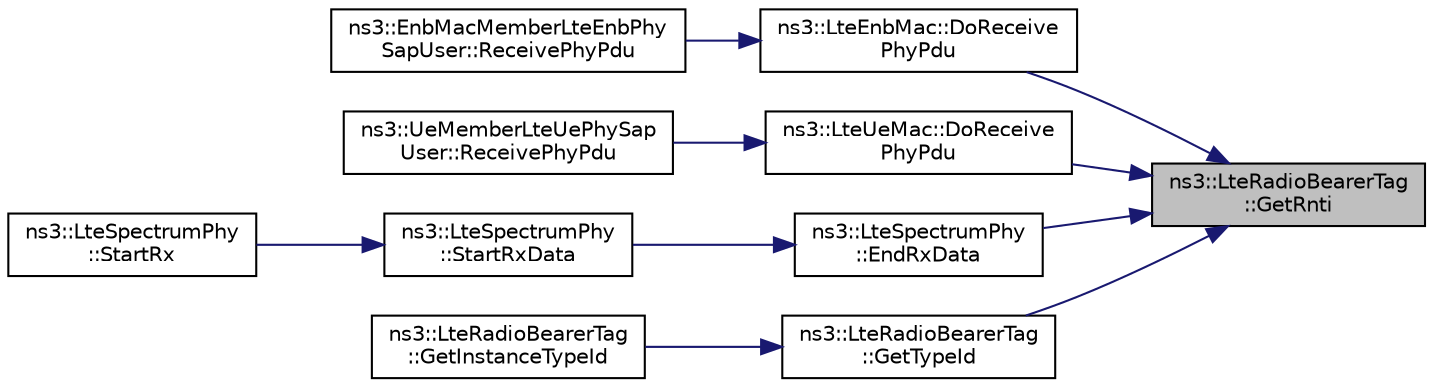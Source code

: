 digraph "ns3::LteRadioBearerTag::GetRnti"
{
 // LATEX_PDF_SIZE
  edge [fontname="Helvetica",fontsize="10",labelfontname="Helvetica",labelfontsize="10"];
  node [fontname="Helvetica",fontsize="10",shape=record];
  rankdir="RL";
  Node1 [label="ns3::LteRadioBearerTag\l::GetRnti",height=0.2,width=0.4,color="black", fillcolor="grey75", style="filled", fontcolor="black",tooltip="Get RNTI function."];
  Node1 -> Node2 [dir="back",color="midnightblue",fontsize="10",style="solid",fontname="Helvetica"];
  Node2 [label="ns3::LteEnbMac::DoReceive\lPhyPdu",height=0.2,width=0.4,color="black", fillcolor="white", style="filled",URL="$classns3_1_1_lte_enb_mac.html#a066b988156499a00a2b5bac50292301e",tooltip="legacy public for use the Phy callback"];
  Node2 -> Node3 [dir="back",color="midnightblue",fontsize="10",style="solid",fontname="Helvetica"];
  Node3 [label="ns3::EnbMacMemberLteEnbPhy\lSapUser::ReceivePhyPdu",height=0.2,width=0.4,color="black", fillcolor="white", style="filled",URL="$classns3_1_1_enb_mac_member_lte_enb_phy_sap_user.html#a3c343176b9752985d03f18967c8b8490",tooltip="Called by the Phy to notify the MAC of the reception of a new PHY-PDU."];
  Node1 -> Node4 [dir="back",color="midnightblue",fontsize="10",style="solid",fontname="Helvetica"];
  Node4 [label="ns3::LteUeMac::DoReceive\lPhyPdu",height=0.2,width=0.4,color="black", fillcolor="white", style="filled",URL="$classns3_1_1_lte_ue_mac.html#a7814ef531327320ffa1bf4913fa7a10f",tooltip="Receive Phy PDU function."];
  Node4 -> Node5 [dir="back",color="midnightblue",fontsize="10",style="solid",fontname="Helvetica"];
  Node5 [label="ns3::UeMemberLteUePhySap\lUser::ReceivePhyPdu",height=0.2,width=0.4,color="black", fillcolor="white", style="filled",URL="$classns3_1_1_ue_member_lte_ue_phy_sap_user.html#a9e2506670cd083411e1cbd1c07d28089",tooltip="Receive Phy Pdu funtion."];
  Node1 -> Node6 [dir="back",color="midnightblue",fontsize="10",style="solid",fontname="Helvetica"];
  Node6 [label="ns3::LteSpectrumPhy\l::EndRxData",height=0.2,width=0.4,color="black", fillcolor="white", style="filled",URL="$classns3_1_1_lte_spectrum_phy.html#adb0ef7ffaee60976d3b79f31fb3129ca",tooltip="End receive data function."];
  Node6 -> Node7 [dir="back",color="midnightblue",fontsize="10",style="solid",fontname="Helvetica"];
  Node7 [label="ns3::LteSpectrumPhy\l::StartRxData",height=0.2,width=0.4,color="black", fillcolor="white", style="filled",URL="$classns3_1_1_lte_spectrum_phy.html#a496c5216723459c21c02576f8a5056af",tooltip="Start receive data function."];
  Node7 -> Node8 [dir="back",color="midnightblue",fontsize="10",style="solid",fontname="Helvetica"];
  Node8 [label="ns3::LteSpectrumPhy\l::StartRx",height=0.2,width=0.4,color="black", fillcolor="white", style="filled",URL="$classns3_1_1_lte_spectrum_phy.html#af4041e1ab1f466d1c66b8f2f1c519657",tooltip="Notify the SpectrumPhy instance of an incoming signal."];
  Node1 -> Node9 [dir="back",color="midnightblue",fontsize="10",style="solid",fontname="Helvetica"];
  Node9 [label="ns3::LteRadioBearerTag\l::GetTypeId",height=0.2,width=0.4,color="black", fillcolor="white", style="filled",URL="$classns3_1_1_lte_radio_bearer_tag.html#a3f782717b3fbb68c625f10c61081c0a6",tooltip="Get the type ID."];
  Node9 -> Node10 [dir="back",color="midnightblue",fontsize="10",style="solid",fontname="Helvetica"];
  Node10 [label="ns3::LteRadioBearerTag\l::GetInstanceTypeId",height=0.2,width=0.4,color="black", fillcolor="white", style="filled",URL="$classns3_1_1_lte_radio_bearer_tag.html#a29f3c8dcb69c2a3695517228eda9762d",tooltip="Get the most derived TypeId for this Object."];
}

